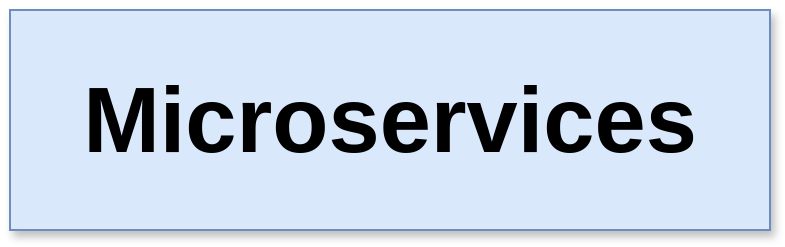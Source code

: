 <mxfile version="12.8.8" type="github" pages="5">
  <diagram id="cFMJLOZsdsgE2AM0zsal" name="01 - in">
    <mxGraphModel dx="715" dy="352" grid="1" gridSize="10" guides="1" tooltips="1" connect="1" arrows="1" fold="1" page="1" pageScale="1" pageWidth="1920" pageHeight="1200" math="0" shadow="0">
      <root>
        <mxCell id="0" />
        <mxCell id="1" parent="0" />
        <mxCell id="0aZMLazw6CgwqQxlnRln-1" value="Microservices" style="rounded=0;whiteSpace=wrap;html=1;fillColor=#dae8fc;strokeColor=#6c8ebf;shadow=1;fontSize=46;fontStyle=1" vertex="1" parent="1">
          <mxGeometry x="490" y="260" width="380" height="110" as="geometry" />
        </mxCell>
      </root>
    </mxGraphModel>
  </diagram>
  <diagram id="e1N2xX09iI_bMZLtPAqM" name="02 - mono">
    <mxGraphModel dx="1036" dy="510" grid="1" gridSize="10" guides="1" tooltips="1" connect="1" arrows="1" fold="1" page="1" pageScale="1" pageWidth="1920" pageHeight="1200" math="0" shadow="0">
      <root>
        <mxCell id="qdju0d5hHkHI_rLqjAG6-0" />
        <mxCell id="qdju0d5hHkHI_rLqjAG6-1" parent="qdju0d5hHkHI_rLqjAG6-0" />
        <mxCell id="Ae6oHgwrPdGcW1XUsMYH-1" value="Router" style="rounded=0;whiteSpace=wrap;html=1;shadow=1;fontSize=25;fillColor=#f5f5f5;strokeColor=#666666;fontColor=#333333;" vertex="1" parent="qdju0d5hHkHI_rLqjAG6-1">
          <mxGeometry x="750" y="290" width="120" height="300" as="geometry" />
        </mxCell>
        <mxCell id="qdju0d5hHkHI_rLqjAG6-2" value="" style="rounded=0;whiteSpace=wrap;html=1;shadow=1;fontSize=28;fillColor=#f5f5f5;strokeColor=#666666;fontColor=#333333;" vertex="1" parent="qdju0d5hHkHI_rLqjAG6-1">
          <mxGeometry x="870" y="290" width="350" height="300" as="geometry" />
        </mxCell>
        <mxCell id="Ae6oHgwrPdGcW1XUsMYH-3" style="edgeStyle=orthogonalEdgeStyle;rounded=0;orthogonalLoop=1;jettySize=auto;html=1;exitX=1;exitY=0.5;exitDx=0;exitDy=0;entryX=0;entryY=0.5;entryDx=0;entryDy=0;fontSize=28;" edge="1" parent="qdju0d5hHkHI_rLqjAG6-1" source="Ae6oHgwrPdGcW1XUsMYH-1" target="qdju0d5hHkHI_rLqjAG6-4">
          <mxGeometry relative="1" as="geometry" />
        </mxCell>
        <mxCell id="Ae6oHgwrPdGcW1XUsMYH-4" style="edgeStyle=orthogonalEdgeStyle;rounded=0;orthogonalLoop=1;jettySize=auto;html=1;exitX=1;exitY=0.5;exitDx=0;exitDy=0;fontSize=28;" edge="1" parent="qdju0d5hHkHI_rLqjAG6-1" source="Ae6oHgwrPdGcW1XUsMYH-1" target="qdju0d5hHkHI_rLqjAG6-5">
          <mxGeometry relative="1" as="geometry" />
        </mxCell>
        <mxCell id="Ae6oHgwrPdGcW1XUsMYH-5" style="edgeStyle=orthogonalEdgeStyle;rounded=0;orthogonalLoop=1;jettySize=auto;html=1;exitX=1;exitY=0.5;exitDx=0;exitDy=0;fontSize=28;" edge="1" parent="qdju0d5hHkHI_rLqjAG6-1" source="Ae6oHgwrPdGcW1XUsMYH-1" target="qdju0d5hHkHI_rLqjAG6-6">
          <mxGeometry relative="1" as="geometry" />
        </mxCell>
        <mxCell id="Ae6oHgwrPdGcW1XUsMYH-6" style="edgeStyle=orthogonalEdgeStyle;rounded=0;orthogonalLoop=1;jettySize=auto;html=1;exitX=1;exitY=0.5;exitDx=0;exitDy=0;entryX=0;entryY=0.5;entryDx=0;entryDy=0;fontSize=28;" edge="1" parent="qdju0d5hHkHI_rLqjAG6-1" source="Ae6oHgwrPdGcW1XUsMYH-1" target="qdju0d5hHkHI_rLqjAG6-9">
          <mxGeometry relative="1" as="geometry" />
        </mxCell>
        <mxCell id="qdju0d5hHkHI_rLqjAG6-3" value="Monolithic Server" style="text;html=1;strokeColor=none;fillColor=none;align=center;verticalAlign=middle;whiteSpace=wrap;rounded=0;shadow=0;fontSize=28;fontStyle=1" vertex="1" parent="qdju0d5hHkHI_rLqjAG6-1">
          <mxGeometry x="902.5" y="260" width="285" height="20" as="geometry" />
        </mxCell>
        <mxCell id="Ae6oHgwrPdGcW1XUsMYH-21" style="edgeStyle=orthogonalEdgeStyle;rounded=0;orthogonalLoop=1;jettySize=auto;html=1;exitX=1;exitY=0.5;exitDx=0;exitDy=0;fontSize=25;" edge="1" parent="qdju0d5hHkHI_rLqjAG6-1" source="qdju0d5hHkHI_rLqjAG6-4">
          <mxGeometry relative="1" as="geometry">
            <mxPoint x="1270" y="336.897" as="targetPoint" />
          </mxGeometry>
        </mxCell>
        <mxCell id="qdju0d5hHkHI_rLqjAG6-4" value="Authentication" style="rounded=0;whiteSpace=wrap;html=1;shadow=1;fontSize=21;fillColor=#dae8fc;strokeColor=#6c8ebf;" vertex="1" parent="qdju0d5hHkHI_rLqjAG6-1">
          <mxGeometry x="933.75" y="310" width="270" height="54" as="geometry" />
        </mxCell>
        <mxCell id="Ae6oHgwrPdGcW1XUsMYH-23" style="edgeStyle=orthogonalEdgeStyle;rounded=0;orthogonalLoop=1;jettySize=auto;html=1;exitX=1;exitY=0.5;exitDx=0;exitDy=0;fontSize=25;" edge="1" parent="qdju0d5hHkHI_rLqjAG6-1" source="qdju0d5hHkHI_rLqjAG6-5">
          <mxGeometry relative="1" as="geometry">
            <mxPoint x="1270" y="407.241" as="targetPoint" />
          </mxGeometry>
        </mxCell>
        <mxCell id="qdju0d5hHkHI_rLqjAG6-5" value="Feature A" style="rounded=0;whiteSpace=wrap;html=1;shadow=1;fontSize=21;fillColor=#ffe6cc;strokeColor=#d79b00;" vertex="1" parent="qdju0d5hHkHI_rLqjAG6-1">
          <mxGeometry x="933.75" y="380" width="270" height="54" as="geometry" />
        </mxCell>
        <mxCell id="Ae6oHgwrPdGcW1XUsMYH-24" style="edgeStyle=orthogonalEdgeStyle;rounded=0;orthogonalLoop=1;jettySize=auto;html=1;exitX=1;exitY=0.5;exitDx=0;exitDy=0;fontSize=25;" edge="1" parent="qdju0d5hHkHI_rLqjAG6-1" source="qdju0d5hHkHI_rLqjAG6-6">
          <mxGeometry relative="1" as="geometry">
            <mxPoint x="1270" y="476.897" as="targetPoint" />
          </mxGeometry>
        </mxCell>
        <mxCell id="qdju0d5hHkHI_rLqjAG6-6" value="Feature B" style="rounded=0;whiteSpace=wrap;html=1;shadow=1;fontSize=21;fillColor=#d5e8d4;strokeColor=#82b366;" vertex="1" parent="qdju0d5hHkHI_rLqjAG6-1">
          <mxGeometry x="933.75" y="450" width="270" height="54" as="geometry" />
        </mxCell>
        <mxCell id="Ae6oHgwrPdGcW1XUsMYH-25" style="edgeStyle=orthogonalEdgeStyle;rounded=0;orthogonalLoop=1;jettySize=auto;html=1;exitX=1;exitY=0.5;exitDx=0;exitDy=0;fontSize=25;" edge="1" parent="qdju0d5hHkHI_rLqjAG6-1" source="qdju0d5hHkHI_rLqjAG6-9">
          <mxGeometry relative="1" as="geometry">
            <mxPoint x="1270" y="547.241" as="targetPoint" />
          </mxGeometry>
        </mxCell>
        <mxCell id="qdju0d5hHkHI_rLqjAG6-9" value="Feature C" style="rounded=0;whiteSpace=wrap;html=1;shadow=1;fontSize=21;fillColor=#e1d5e7;strokeColor=#9673a6;" vertex="1" parent="qdju0d5hHkHI_rLqjAG6-1">
          <mxGeometry x="933.75" y="520" width="270" height="54" as="geometry" />
        </mxCell>
        <mxCell id="Ae6oHgwrPdGcW1XUsMYH-8" style="edgeStyle=orthogonalEdgeStyle;rounded=0;orthogonalLoop=1;jettySize=auto;html=1;exitX=1;exitY=0.5;exitDx=0;exitDy=0;fontSize=28;" edge="1" parent="qdju0d5hHkHI_rLqjAG6-1" source="Ae6oHgwrPdGcW1XUsMYH-7" target="Ae6oHgwrPdGcW1XUsMYH-1">
          <mxGeometry relative="1" as="geometry" />
        </mxCell>
        <mxCell id="Ae6oHgwrPdGcW1XUsMYH-7" value="Request" style="text;html=1;strokeColor=none;fillColor=none;align=center;verticalAlign=middle;whiteSpace=wrap;rounded=0;fontSize=25;" vertex="1" parent="qdju0d5hHkHI_rLqjAG6-1">
          <mxGeometry x="590" y="430" width="110" height="20" as="geometry" />
        </mxCell>
        <mxCell id="Ae6oHgwrPdGcW1XUsMYH-9" value="" style="rounded=0;whiteSpace=wrap;html=1;shadow=1;fontSize=28;fillColor=#f5f5f5;strokeColor=#666666;fontColor=#333333;" vertex="1" parent="qdju0d5hHkHI_rLqjAG6-1">
          <mxGeometry x="1270" y="290" width="150" height="300" as="geometry" />
        </mxCell>
        <mxCell id="Ae6oHgwrPdGcW1XUsMYH-11" value="Database" style="text;html=1;strokeColor=none;fillColor=none;align=center;verticalAlign=middle;whiteSpace=wrap;rounded=0;shadow=0;fontSize=28;fontStyle=1" vertex="1" parent="qdju0d5hHkHI_rLqjAG6-1">
          <mxGeometry x="1272.5" y="260" width="145" height="20" as="geometry" />
        </mxCell>
        <mxCell id="Ae6oHgwrPdGcW1XUsMYH-12" value="Data" style="rounded=0;whiteSpace=wrap;html=1;shadow=1;fontSize=21;" vertex="1" parent="qdju0d5hHkHI_rLqjAG6-1">
          <mxGeometry x="1300" y="310" width="90" height="55" as="geometry" />
        </mxCell>
        <mxCell id="Ae6oHgwrPdGcW1XUsMYH-13" value="Data" style="rounded=0;whiteSpace=wrap;html=1;shadow=1;fontSize=21;" vertex="1" parent="qdju0d5hHkHI_rLqjAG6-1">
          <mxGeometry x="1300" y="380" width="90" height="55" as="geometry" />
        </mxCell>
        <mxCell id="Ae6oHgwrPdGcW1XUsMYH-14" value="Data" style="rounded=0;whiteSpace=wrap;html=1;shadow=1;fontSize=21;" vertex="1" parent="qdju0d5hHkHI_rLqjAG6-1">
          <mxGeometry x="1300" y="450" width="90" height="55" as="geometry" />
        </mxCell>
        <mxCell id="Ae6oHgwrPdGcW1XUsMYH-15" value="Data" style="rounded=0;whiteSpace=wrap;html=1;shadow=1;fontSize=21;" vertex="1" parent="qdju0d5hHkHI_rLqjAG6-1">
          <mxGeometry x="1300" y="520" width="90" height="55" as="geometry" />
        </mxCell>
      </root>
    </mxGraphModel>
  </diagram>
  <diagram id="Ktb8YenTB6ypwEbNL8dW" name="03 - split">
    <mxGraphModel dx="1252" dy="616" grid="1" gridSize="10" guides="1" tooltips="1" connect="1" arrows="1" fold="1" page="1" pageScale="1" pageWidth="1920" pageHeight="1200" math="0" shadow="0">
      <root>
        <mxCell id="Ix41JTCmLRRuhskhJ20r-0" />
        <mxCell id="Ix41JTCmLRRuhskhJ20r-1" parent="Ix41JTCmLRRuhskhJ20r-0" />
        <mxCell id="Ix41JTCmLRRuhskhJ20r-2" value="" style="rounded=0;whiteSpace=wrap;html=1;shadow=1;fontSize=28;fillColor=#f5f5f5;strokeColor=#666666;fontColor=#333333;" vertex="1" parent="Ix41JTCmLRRuhskhJ20r-1">
          <mxGeometry x="310" y="344" width="300" height="300" as="geometry" />
        </mxCell>
        <mxCell id="Ix41JTCmLRRuhskhJ20r-3" value="Monolithic Server" style="text;html=1;strokeColor=none;fillColor=none;align=center;verticalAlign=middle;whiteSpace=wrap;rounded=0;shadow=0;fontSize=28;fontStyle=1" vertex="1" parent="Ix41JTCmLRRuhskhJ20r-1">
          <mxGeometry x="317.5" y="314" width="285" height="20" as="geometry" />
        </mxCell>
        <mxCell id="Ix41JTCmLRRuhskhJ20r-4" style="edgeStyle=orthogonalEdgeStyle;rounded=0;orthogonalLoop=1;jettySize=auto;html=1;exitX=1;exitY=0.5;exitDx=0;exitDy=0;entryX=0;entryY=0.5;entryDx=0;entryDy=0;fontSize=19;" edge="1" parent="Ix41JTCmLRRuhskhJ20r-1" source="Ix41JTCmLRRuhskhJ20r-5" target="Ix41JTCmLRRuhskhJ20r-12">
          <mxGeometry relative="1" as="geometry" />
        </mxCell>
        <mxCell id="Ix41JTCmLRRuhskhJ20r-5" value="Authentication feature" style="rounded=0;whiteSpace=wrap;html=1;shadow=1;fontSize=21;fillColor=#dae8fc;strokeColor=#6c8ebf;" vertex="1" parent="Ix41JTCmLRRuhskhJ20r-1">
          <mxGeometry x="323.75" y="364" width="272.5" height="55" as="geometry" />
        </mxCell>
        <mxCell id="Ix41JTCmLRRuhskhJ20r-6" style="edgeStyle=orthogonalEdgeStyle;rounded=0;orthogonalLoop=1;jettySize=auto;html=1;exitX=1;exitY=0.5;exitDx=0;exitDy=0;entryX=0;entryY=0.5;entryDx=0;entryDy=0;fontSize=19;" edge="1" parent="Ix41JTCmLRRuhskhJ20r-1" source="Ix41JTCmLRRuhskhJ20r-7" target="Ix41JTCmLRRuhskhJ20r-14">
          <mxGeometry relative="1" as="geometry" />
        </mxCell>
        <mxCell id="Ix41JTCmLRRuhskhJ20r-7" value="Feature A" style="rounded=0;whiteSpace=wrap;html=1;shadow=1;fontSize=21;fillColor=#ffe6cc;strokeColor=#d79b00;" vertex="1" parent="Ix41JTCmLRRuhskhJ20r-1">
          <mxGeometry x="323.75" y="434" width="272.5" height="55" as="geometry" />
        </mxCell>
        <mxCell id="Ix41JTCmLRRuhskhJ20r-8" style="edgeStyle=orthogonalEdgeStyle;rounded=0;orthogonalLoop=1;jettySize=auto;html=1;exitX=1;exitY=0.5;exitDx=0;exitDy=0;entryX=0;entryY=0.5;entryDx=0;entryDy=0;fontSize=19;" edge="1" parent="Ix41JTCmLRRuhskhJ20r-1" source="Ix41JTCmLRRuhskhJ20r-9" target="Ix41JTCmLRRuhskhJ20r-15">
          <mxGeometry relative="1" as="geometry" />
        </mxCell>
        <mxCell id="Ix41JTCmLRRuhskhJ20r-9" value="Feature B" style="rounded=0;whiteSpace=wrap;html=1;shadow=1;fontSize=21;fillColor=#d5e8d4;strokeColor=#82b366;" vertex="1" parent="Ix41JTCmLRRuhskhJ20r-1">
          <mxGeometry x="323.75" y="504" width="272.5" height="55" as="geometry" />
        </mxCell>
        <mxCell id="Ix41JTCmLRRuhskhJ20r-10" style="edgeStyle=orthogonalEdgeStyle;rounded=0;orthogonalLoop=1;jettySize=auto;html=1;exitX=1;exitY=0.5;exitDx=0;exitDy=0;fontSize=19;" edge="1" parent="Ix41JTCmLRRuhskhJ20r-1" source="Ix41JTCmLRRuhskhJ20r-11" target="Ix41JTCmLRRuhskhJ20r-16">
          <mxGeometry relative="1" as="geometry" />
        </mxCell>
        <mxCell id="Ix41JTCmLRRuhskhJ20r-11" value="Feature C" style="rounded=0;whiteSpace=wrap;html=1;shadow=1;fontSize=21;fillColor=#e1d5e7;strokeColor=#9673a6;" vertex="1" parent="Ix41JTCmLRRuhskhJ20r-1">
          <mxGeometry x="323.75" y="574" width="272.5" height="55" as="geometry" />
        </mxCell>
        <mxCell id="Ix41JTCmLRRuhskhJ20r-12" value="" style="rounded=0;whiteSpace=wrap;html=1;shadow=1;fontSize=28;fillColor=#f5f5f5;strokeColor=#666666;fontColor=#333333;" vertex="1" parent="Ix41JTCmLRRuhskhJ20r-1">
          <mxGeometry x="748.75" y="280" width="300" height="90" as="geometry" />
        </mxCell>
        <mxCell id="Ix41JTCmLRRuhskhJ20r-13" value="Authentication feature" style="rounded=0;whiteSpace=wrap;html=1;shadow=1;fontSize=21;fillColor=#dae8fc;strokeColor=#6c8ebf;" vertex="1" parent="Ix41JTCmLRRuhskhJ20r-1">
          <mxGeometry x="762.5" y="297.5" width="272.5" height="55" as="geometry" />
        </mxCell>
        <mxCell id="Ix41JTCmLRRuhskhJ20r-14" value="" style="rounded=0;whiteSpace=wrap;html=1;shadow=1;fontSize=28;fillColor=#f5f5f5;strokeColor=#666666;fontColor=#333333;" vertex="1" parent="Ix41JTCmLRRuhskhJ20r-1">
          <mxGeometry x="748.75" y="390" width="300" height="90" as="geometry" />
        </mxCell>
        <mxCell id="Ix41JTCmLRRuhskhJ20r-15" value="" style="rounded=0;whiteSpace=wrap;html=1;shadow=1;fontSize=28;fillColor=#f5f5f5;strokeColor=#666666;fontColor=#333333;" vertex="1" parent="Ix41JTCmLRRuhskhJ20r-1">
          <mxGeometry x="748.75" y="505" width="300" height="90" as="geometry" />
        </mxCell>
        <mxCell id="Ix41JTCmLRRuhskhJ20r-16" value="" style="rounded=0;whiteSpace=wrap;html=1;shadow=1;fontSize=28;fillColor=#f5f5f5;strokeColor=#666666;fontColor=#333333;" vertex="1" parent="Ix41JTCmLRRuhskhJ20r-1">
          <mxGeometry x="748.75" y="620" width="300" height="90" as="geometry" />
        </mxCell>
        <mxCell id="Ix41JTCmLRRuhskhJ20r-17" value="Feature A" style="rounded=0;whiteSpace=wrap;html=1;shadow=1;fontSize=21;fillColor=#ffe6cc;strokeColor=#d79b00;" vertex="1" parent="Ix41JTCmLRRuhskhJ20r-1">
          <mxGeometry x="762.5" y="407.5" width="272.5" height="55" as="geometry" />
        </mxCell>
        <mxCell id="Ix41JTCmLRRuhskhJ20r-18" value="Feature B" style="rounded=0;whiteSpace=wrap;html=1;shadow=1;fontSize=21;fillColor=#d5e8d4;strokeColor=#82b366;" vertex="1" parent="Ix41JTCmLRRuhskhJ20r-1">
          <mxGeometry x="766.25" y="522.5" width="272.5" height="55" as="geometry" />
        </mxCell>
        <mxCell id="Ix41JTCmLRRuhskhJ20r-19" value="Feature C" style="rounded=0;whiteSpace=wrap;html=1;shadow=1;fontSize=21;fillColor=#e1d5e7;strokeColor=#9673a6;" vertex="1" parent="Ix41JTCmLRRuhskhJ20r-1">
          <mxGeometry x="766.25" y="637.5" width="272.5" height="55" as="geometry" />
        </mxCell>
        <mxCell id="Ix41JTCmLRRuhskhJ20r-20" value="" style="shape=curlyBracket;whiteSpace=wrap;html=1;rounded=1;strokeWidth=1;fontSize=15;align=center;rotation=-180;" vertex="1" parent="Ix41JTCmLRRuhskhJ20r-1">
          <mxGeometry x="1060" y="280" width="20" height="90" as="geometry" />
        </mxCell>
        <mxCell id="Ix41JTCmLRRuhskhJ20r-21" value="Auth Service" style="text;html=1;strokeColor=none;fillColor=none;align=left;verticalAlign=middle;whiteSpace=wrap;rounded=0;fontSize=19;fontStyle=1" vertex="1" parent="Ix41JTCmLRRuhskhJ20r-1">
          <mxGeometry x="1080" y="315" width="70" height="20" as="geometry" />
        </mxCell>
        <mxCell id="Ix41JTCmLRRuhskhJ20r-22" value="" style="shape=curlyBracket;whiteSpace=wrap;html=1;rounded=1;strokeWidth=1;fontSize=15;align=center;rotation=-180;" vertex="1" parent="Ix41JTCmLRRuhskhJ20r-1">
          <mxGeometry x="1060" y="390" width="20" height="90" as="geometry" />
        </mxCell>
        <mxCell id="Ix41JTCmLRRuhskhJ20r-23" value="Service A" style="text;html=1;strokeColor=none;fillColor=none;align=left;verticalAlign=middle;whiteSpace=wrap;rounded=0;fontSize=19;fontStyle=1" vertex="1" parent="Ix41JTCmLRRuhskhJ20r-1">
          <mxGeometry x="1080" y="425" width="90" height="20" as="geometry" />
        </mxCell>
        <mxCell id="Ix41JTCmLRRuhskhJ20r-24" value="" style="shape=curlyBracket;whiteSpace=wrap;html=1;rounded=1;strokeWidth=1;fontSize=15;align=center;rotation=-180;" vertex="1" parent="Ix41JTCmLRRuhskhJ20r-1">
          <mxGeometry x="1060" y="505" width="20" height="90" as="geometry" />
        </mxCell>
        <mxCell id="Ix41JTCmLRRuhskhJ20r-25" value="Service B" style="text;html=1;strokeColor=none;fillColor=none;align=left;verticalAlign=middle;whiteSpace=wrap;rounded=0;fontSize=19;fontStyle=1" vertex="1" parent="Ix41JTCmLRRuhskhJ20r-1">
          <mxGeometry x="1080" y="540" width="90" height="20" as="geometry" />
        </mxCell>
        <mxCell id="Ix41JTCmLRRuhskhJ20r-26" value="" style="shape=curlyBracket;whiteSpace=wrap;html=1;rounded=1;strokeWidth=1;fontSize=15;align=center;rotation=-180;" vertex="1" parent="Ix41JTCmLRRuhskhJ20r-1">
          <mxGeometry x="1060" y="620" width="20" height="90" as="geometry" />
        </mxCell>
        <mxCell id="Ix41JTCmLRRuhskhJ20r-27" value="Service C" style="text;html=1;strokeColor=none;fillColor=none;align=left;verticalAlign=middle;whiteSpace=wrap;rounded=0;fontSize=19;fontStyle=1" vertex="1" parent="Ix41JTCmLRRuhskhJ20r-1">
          <mxGeometry x="1080" y="655" width="100" height="20" as="geometry" />
        </mxCell>
        <mxCell id="ZyTbzyo1_VaRfgFfVADh-0" value="What you might think microservices are about..." style="rounded=0;whiteSpace=wrap;html=1;fontSize=28;fillColor=#f8cecc;strokeColor=#b85450;fontStyle=1" vertex="1" parent="Ix41JTCmLRRuhskhJ20r-1">
          <mxGeometry x="310" y="180" width="738.75" height="60" as="geometry" />
        </mxCell>
      </root>
    </mxGraphModel>
  </diagram>
  <diagram id="UwBNRPRDxSd4uY1OxU8w" name="03 - deeper">
    <mxGraphModel dx="969" dy="477" grid="1" gridSize="10" guides="1" tooltips="1" connect="1" arrows="1" fold="1" page="1" pageScale="1" pageWidth="1920" pageHeight="1200" math="0" shadow="0">
      <root>
        <mxCell id="sI-Y3hal7T5RmRoXUf-y-0" />
        <mxCell id="sI-Y3hal7T5RmRoXUf-y-1" parent="sI-Y3hal7T5RmRoXUf-y-0" />
        <mxCell id="0AmcKFDnkolTXMtFXT8q-0" value="" style="rounded=0;whiteSpace=wrap;html=1;shadow=1;fontSize=28;fillColor=#f5f5f5;strokeColor=#666666;fontColor=#333333;" vertex="1" parent="sI-Y3hal7T5RmRoXUf-y-1">
          <mxGeometry x="960" y="280" width="300" height="300" as="geometry" />
        </mxCell>
        <mxCell id="0AmcKFDnkolTXMtFXT8q-1" value="Monolithic Server" style="text;html=1;strokeColor=none;fillColor=none;align=center;verticalAlign=middle;whiteSpace=wrap;rounded=0;shadow=0;fontSize=28;fontStyle=1" vertex="1" parent="sI-Y3hal7T5RmRoXUf-y-1">
          <mxGeometry x="967.5" y="250" width="285" height="20" as="geometry" />
        </mxCell>
        <mxCell id="0AmcKFDnkolTXMtFXT8q-2" value="Authentication feature" style="rounded=0;whiteSpace=wrap;html=1;shadow=1;fontSize=21;fillColor=#dae8fc;strokeColor=#6c8ebf;" vertex="1" parent="sI-Y3hal7T5RmRoXUf-y-1">
          <mxGeometry x="973.75" y="300" width="272.5" height="55" as="geometry" />
        </mxCell>
        <mxCell id="0AmcKFDnkolTXMtFXT8q-3" value="Feature A" style="rounded=0;whiteSpace=wrap;html=1;shadow=1;fontSize=21;fillColor=#ffe6cc;strokeColor=#d79b00;" vertex="1" parent="sI-Y3hal7T5RmRoXUf-y-1">
          <mxGeometry x="973.75" y="370" width="272.5" height="55" as="geometry" />
        </mxCell>
        <mxCell id="0AmcKFDnkolTXMtFXT8q-4" value="Feature B" style="rounded=0;whiteSpace=wrap;html=1;shadow=1;fontSize=21;fillColor=#d5e8d4;strokeColor=#82b366;" vertex="1" parent="sI-Y3hal7T5RmRoXUf-y-1">
          <mxGeometry x="973.75" y="440" width="272.5" height="55" as="geometry" />
        </mxCell>
        <mxCell id="0AmcKFDnkolTXMtFXT8q-7" value="Feature C" style="rounded=0;whiteSpace=wrap;html=1;shadow=1;fontSize=21;fillColor=#e1d5e7;strokeColor=#9673a6;" vertex="1" parent="sI-Y3hal7T5RmRoXUf-y-1">
          <mxGeometry x="973.75" y="510" width="272.5" height="55" as="geometry" />
        </mxCell>
      </root>
    </mxGraphModel>
  </diagram>
  <diagram name="04 - comm" id="2zP6uVQ-qo-ypvJZn7uN">
    <mxGraphModel dx="1036" dy="510" grid="1" gridSize="10" guides="1" tooltips="1" connect="1" arrows="1" fold="1" page="1" pageScale="1" pageWidth="1920" pageHeight="1200" math="0" shadow="0">
      <root>
        <mxCell id="1O9kDTaXlOhQL-3o6Ueb-0" />
        <mxCell id="1O9kDTaXlOhQL-3o6Ueb-1" parent="1O9kDTaXlOhQL-3o6Ueb-0" />
        <mxCell id="1O9kDTaXlOhQL-3o6Ueb-2" value="" style="rounded=0;whiteSpace=wrap;html=1;shadow=1;fontSize=28;fillColor=#f5f5f5;strokeColor=#666666;fontColor=#333333;" vertex="1" parent="1O9kDTaXlOhQL-3o6Ueb-1">
          <mxGeometry x="910" y="280" width="420" height="370" as="geometry" />
        </mxCell>
        <mxCell id="1O9kDTaXlOhQL-3o6Ueb-3" value="Monolithic Server" style="text;html=1;strokeColor=none;fillColor=none;align=center;verticalAlign=middle;whiteSpace=wrap;rounded=0;shadow=0;fontSize=28;fontStyle=1" vertex="1" parent="1O9kDTaXlOhQL-3o6Ueb-1">
          <mxGeometry x="967.5" y="250" width="285" height="20" as="geometry" />
        </mxCell>
        <mxCell id="1O9kDTaXlOhQL-3o6Ueb-4" value="Authentication feature" style="rounded=0;whiteSpace=wrap;html=1;shadow=1;fontSize=21;fillColor=#dae8fc;strokeColor=#6c8ebf;" vertex="1" parent="1O9kDTaXlOhQL-3o6Ueb-1">
          <mxGeometry x="973.75" y="300" width="272.5" height="55" as="geometry" />
        </mxCell>
        <mxCell id="1O9kDTaXlOhQL-3o6Ueb-18" style="edgeStyle=orthogonalEdgeStyle;rounded=0;orthogonalLoop=1;jettySize=auto;html=1;exitX=1;exitY=0.5;exitDx=0;exitDy=0;entryX=1;entryY=0.75;entryDx=0;entryDy=0;fontSize=21;" edge="1" parent="1O9kDTaXlOhQL-3o6Ueb-1" source="1O9kDTaXlOhQL-3o6Ueb-5" target="1O9kDTaXlOhQL-3o6Ueb-4">
          <mxGeometry relative="1" as="geometry" />
        </mxCell>
        <mxCell id="1O9kDTaXlOhQL-3o6Ueb-5" value="Feature A" style="rounded=0;whiteSpace=wrap;html=1;shadow=1;fontSize=21;fillColor=#ffe6cc;strokeColor=#d79b00;" vertex="1" parent="1O9kDTaXlOhQL-3o6Ueb-1">
          <mxGeometry x="973.75" y="391" width="272.5" height="55" as="geometry" />
        </mxCell>
        <mxCell id="1O9kDTaXlOhQL-3o6Ueb-19" style="edgeStyle=orthogonalEdgeStyle;rounded=0;orthogonalLoop=1;jettySize=auto;html=1;exitX=1;exitY=0.5;exitDx=0;exitDy=0;entryX=1;entryY=0.25;entryDx=0;entryDy=0;fontSize=21;" edge="1" parent="1O9kDTaXlOhQL-3o6Ueb-1" source="1O9kDTaXlOhQL-3o6Ueb-6" target="1O9kDTaXlOhQL-3o6Ueb-7">
          <mxGeometry relative="1" as="geometry" />
        </mxCell>
        <mxCell id="1O9kDTaXlOhQL-3o6Ueb-6" value="Feature B" style="rounded=0;whiteSpace=wrap;html=1;shadow=1;fontSize=21;fillColor=#d5e8d4;strokeColor=#82b366;" vertex="1" parent="1O9kDTaXlOhQL-3o6Ueb-1">
          <mxGeometry x="973.75" y="482" width="272.5" height="55" as="geometry" />
        </mxCell>
        <mxCell id="1O9kDTaXlOhQL-3o6Ueb-7" value="Feature C" style="rounded=0;whiteSpace=wrap;html=1;shadow=1;fontSize=21;fillColor=#e1d5e7;strokeColor=#9673a6;" vertex="1" parent="1O9kDTaXlOhQL-3o6Ueb-1">
          <mxGeometry x="973.75" y="573" width="272.5" height="55" as="geometry" />
        </mxCell>
        <mxCell id="1O9kDTaXlOhQL-3o6Ueb-8" style="edgeStyle=orthogonalEdgeStyle;rounded=0;orthogonalLoop=1;jettySize=auto;html=1;exitX=1;exitY=0.5;exitDx=0;exitDy=0;entryX=0;entryY=0.5;entryDx=0;entryDy=0;fontSize=21;" edge="1" parent="1O9kDTaXlOhQL-3o6Ueb-1" source="1O9kDTaXlOhQL-3o6Ueb-12" target="1O9kDTaXlOhQL-3o6Ueb-4">
          <mxGeometry relative="1" as="geometry" />
        </mxCell>
        <mxCell id="1O9kDTaXlOhQL-3o6Ueb-9" style="edgeStyle=orthogonalEdgeStyle;rounded=0;orthogonalLoop=1;jettySize=auto;html=1;exitX=1;exitY=0.5;exitDx=0;exitDy=0;fontSize=21;" edge="1" parent="1O9kDTaXlOhQL-3o6Ueb-1" source="1O9kDTaXlOhQL-3o6Ueb-12" target="1O9kDTaXlOhQL-3o6Ueb-5">
          <mxGeometry relative="1" as="geometry" />
        </mxCell>
        <mxCell id="1O9kDTaXlOhQL-3o6Ueb-15" style="edgeStyle=orthogonalEdgeStyle;rounded=0;orthogonalLoop=1;jettySize=auto;html=1;exitX=1;exitY=0.5;exitDx=0;exitDy=0;entryX=0;entryY=0.5;entryDx=0;entryDy=0;fontSize=21;" edge="1" parent="1O9kDTaXlOhQL-3o6Ueb-1" source="1O9kDTaXlOhQL-3o6Ueb-12" target="1O9kDTaXlOhQL-3o6Ueb-6">
          <mxGeometry relative="1" as="geometry" />
        </mxCell>
        <mxCell id="1O9kDTaXlOhQL-3o6Ueb-16" style="edgeStyle=orthogonalEdgeStyle;rounded=0;orthogonalLoop=1;jettySize=auto;html=1;exitX=1;exitY=0.5;exitDx=0;exitDy=0;entryX=0;entryY=0.5;entryDx=0;entryDy=0;fontSize=21;" edge="1" parent="1O9kDTaXlOhQL-3o6Ueb-1" source="1O9kDTaXlOhQL-3o6Ueb-12" target="1O9kDTaXlOhQL-3o6Ueb-7">
          <mxGeometry relative="1" as="geometry" />
        </mxCell>
        <mxCell id="1O9kDTaXlOhQL-3o6Ueb-12" value="Router" style="rounded=0;whiteSpace=wrap;html=1;fontSize=21;fillColor=#f5f5f5;strokeColor=#666666;fontColor=#333333;" vertex="1" parent="1O9kDTaXlOhQL-3o6Ueb-1">
          <mxGeometry x="790" y="435" width="120" height="60" as="geometry" />
        </mxCell>
        <mxCell id="1O9kDTaXlOhQL-3o6Ueb-13" style="edgeStyle=orthogonalEdgeStyle;rounded=0;orthogonalLoop=1;jettySize=auto;html=1;exitX=1;exitY=0.5;exitDx=0;exitDy=0;fontSize=21;" edge="1" parent="1O9kDTaXlOhQL-3o6Ueb-1" source="1O9kDTaXlOhQL-3o6Ueb-14" target="1O9kDTaXlOhQL-3o6Ueb-12">
          <mxGeometry relative="1" as="geometry" />
        </mxCell>
        <mxCell id="1O9kDTaXlOhQL-3o6Ueb-14" value="Request" style="text;html=1;strokeColor=none;fillColor=none;align=center;verticalAlign=middle;whiteSpace=wrap;rounded=0;fontSize=21;" vertex="1" parent="1O9kDTaXlOhQL-3o6Ueb-1">
          <mxGeometry x="660" y="455" width="90" height="20" as="geometry" />
        </mxCell>
      </root>
    </mxGraphModel>
  </diagram>
</mxfile>
